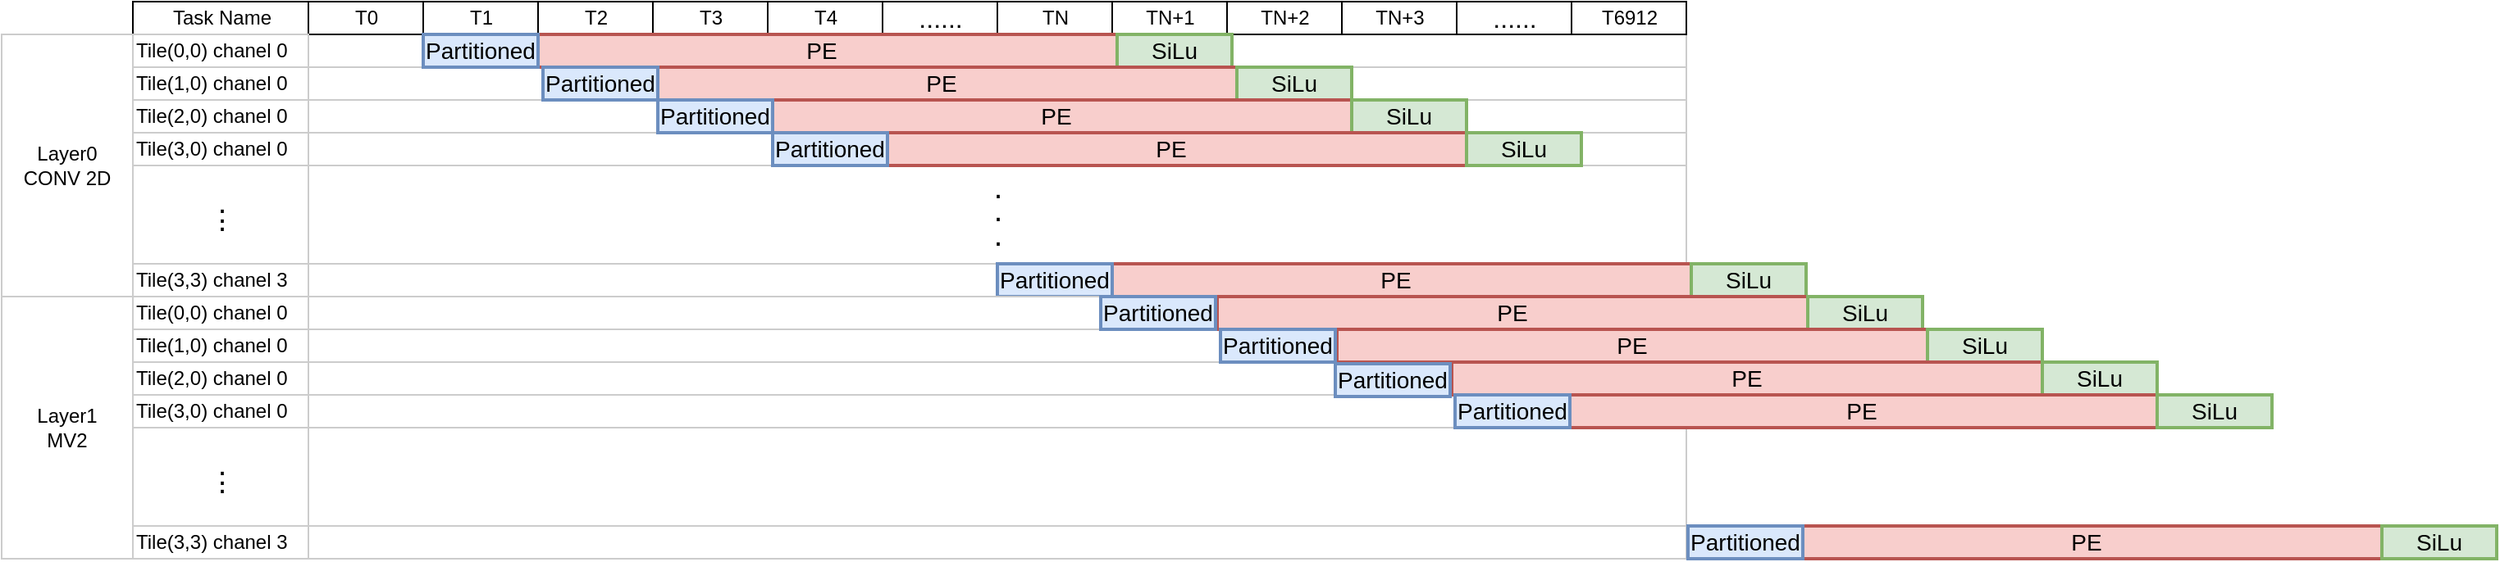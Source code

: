 <mxfile version="28.0.6">
  <diagram name="Page-1" id="fc2ac565-0d4e-3f0d-88b0-a54af1634ed7">
    <mxGraphModel dx="368" dy="1306" grid="1" gridSize="10" guides="1" tooltips="1" connect="0" arrows="1" fold="1" page="1" pageScale="1.5" pageWidth="1169" pageHeight="827" background="none" math="0" shadow="0">
      <root>
        <mxCell id="0" style=";html=1;" />
        <mxCell id="1" style=";html=1;" parent="0" />
        <mxCell id="80" value="Tile(1,0) chanel 0" style="align=left;strokeColor=#CCCCCC;html=1;" parent="1" vertex="1">
          <mxGeometry x="510" y="170" width="107" height="20" as="geometry" />
        </mxCell>
        <mxCell id="2" value="Task Name" style="strokeWidth=1;fontStyle=0;html=1;" parent="1" vertex="1">
          <mxGeometry x="510" y="130" width="107" height="20" as="geometry" />
        </mxCell>
        <mxCell id="67c90442a009f359-291" value="" style="align=left;strokeColor=#CCCCCC;html=1;" parent="1" vertex="1">
          <mxGeometry x="617" y="150" width="840" height="20" as="geometry" />
        </mxCell>
        <mxCell id="4" value="T0" style="strokeWidth=1;fontStyle=0;html=1;" parent="1" vertex="1">
          <mxGeometry x="617" y="130" width="70" height="20" as="geometry" />
        </mxCell>
        <mxCell id="67c90442a009f359-278" value="T1" style="strokeWidth=1;fontStyle=0;html=1;" parent="1" vertex="1">
          <mxGeometry x="687" y="130" width="70" height="20" as="geometry" />
        </mxCell>
        <mxCell id="67c90442a009f359-279" value="T2" style="strokeWidth=1;fontStyle=0;html=1;" parent="1" vertex="1">
          <mxGeometry x="757" y="130" width="70" height="20" as="geometry" />
        </mxCell>
        <mxCell id="67c90442a009f359-280" value="T3" style="strokeWidth=1;fontStyle=0;html=1;" parent="1" vertex="1">
          <mxGeometry x="827" y="130" width="70" height="20" as="geometry" />
        </mxCell>
        <mxCell id="67c90442a009f359-281" value="T4" style="strokeWidth=1;fontStyle=0;html=1;" parent="1" vertex="1">
          <mxGeometry x="897" y="130" width="70" height="20" as="geometry" />
        </mxCell>
        <mxCell id="67c90442a009f359-282" value="&lt;font style=&quot;font-size: 16px;&quot;&gt;......&lt;/font&gt;" style="strokeWidth=1;fontStyle=0;html=1;" parent="1" vertex="1">
          <mxGeometry x="967" y="130" width="70" height="20" as="geometry" />
        </mxCell>
        <mxCell id="67c90442a009f359-283" value="TN" style="strokeWidth=1;fontStyle=0;html=1;" parent="1" vertex="1">
          <mxGeometry x="1037" y="130" width="70" height="20" as="geometry" />
        </mxCell>
        <mxCell id="67c90442a009f359-284" value="TN+1" style="strokeWidth=1;fontStyle=0;html=1;" parent="1" vertex="1">
          <mxGeometry x="1107" y="130" width="70" height="20" as="geometry" />
        </mxCell>
        <mxCell id="67c90442a009f359-285" value="TN+2" style="strokeWidth=1;fontStyle=0;html=1;" parent="1" vertex="1">
          <mxGeometry x="1177" y="130" width="70" height="20" as="geometry" />
        </mxCell>
        <mxCell id="67c90442a009f359-286" value="TN+3" style="strokeWidth=1;fontStyle=0;html=1;" parent="1" vertex="1">
          <mxGeometry x="1247" y="130" width="70" height="20" as="geometry" />
        </mxCell>
        <mxCell id="67c90442a009f359-287" value="&lt;span style=&quot;font-size: 16px;&quot;&gt;......&lt;/span&gt;" style="strokeWidth=1;fontStyle=0;html=1;" parent="1" vertex="1">
          <mxGeometry x="1317" y="130" width="70" height="20" as="geometry" />
        </mxCell>
        <mxCell id="67c90442a009f359-288" value="T6912" style="strokeWidth=1;fontStyle=0;html=1;" parent="1" vertex="1">
          <mxGeometry x="1387" y="130" width="70" height="20" as="geometry" />
        </mxCell>
        <mxCell id="67c90442a009f359-292" value="" style="align=left;strokeColor=#CCCCCC;html=1;" parent="1" vertex="1">
          <mxGeometry x="617" y="170" width="840" height="20" as="geometry" />
        </mxCell>
        <mxCell id="67c90442a009f359-293" value="" style="align=left;strokeColor=#CCCCCC;html=1;" parent="1" vertex="1">
          <mxGeometry x="617" y="190" width="840" height="20" as="geometry" />
        </mxCell>
        <mxCell id="67c90442a009f359-294" value="" style="align=left;strokeColor=#CCCCCC;html=1;" parent="1" vertex="1">
          <mxGeometry x="617" y="210" width="840" height="20" as="geometry" />
        </mxCell>
        <mxCell id="67c90442a009f359-295" value="&lt;font style=&quot;font-size: 19px; line-height: 3.8px;&quot;&gt;.&lt;/font&gt;&lt;div style=&quot;&quot;&gt;&lt;font style=&quot;font-size: 19px; line-height: 3.8px;&quot;&gt;.&lt;/font&gt;&lt;/div&gt;&lt;div style=&quot;&quot;&gt;&lt;font style=&quot;font-size: 19px; line-height: 3.8px;&quot;&gt;.&lt;/font&gt;&lt;/div&gt;" style="align=center;strokeColor=#CCCCCC;html=1;" parent="1" vertex="1">
          <mxGeometry x="617" y="230" width="840" height="60" as="geometry" />
        </mxCell>
        <mxCell id="67c90442a009f359-298" value="" style="align=left;strokeColor=#CCCCCC;html=1;" parent="1" vertex="1">
          <mxGeometry x="617" y="290" width="840" height="20" as="geometry" />
        </mxCell>
        <mxCell id="67c90442a009f359-299" value="PE" style="whiteSpace=wrap;html=1;strokeWidth=2;fillColor=#f8cecc;fontSize=14;align=center;strokeColor=#b85450;" parent="1" vertex="1">
          <mxGeometry x="750" y="150" width="360" height="20" as="geometry" />
        </mxCell>
        <mxCell id="dyx_yrJ9sRXWXp9Ju8vh-100" value="" style="group" vertex="1" connectable="0" parent="1">
          <mxGeometry x="510" y="150" width="107" height="160" as="geometry" />
        </mxCell>
        <mxCell id="75" value="Tile(0,0) chanel 0" style="align=left;strokeColor=#CCCCCC;html=1;" parent="dyx_yrJ9sRXWXp9Ju8vh-100" vertex="1">
          <mxGeometry x="1.33e-13" width="107.0" height="20.0" as="geometry" />
        </mxCell>
        <mxCell id="85" value="Tile(2,0) chanel 0" style="align=left;strokeColor=#CCCCCC;html=1;" parent="dyx_yrJ9sRXWXp9Ju8vh-100" vertex="1">
          <mxGeometry y="40.0" width="107" height="20.0" as="geometry" />
        </mxCell>
        <mxCell id="90" value="Tile(3,0) chanel 0" style="align=left;strokeColor=#CCCCCC;html=1;" parent="dyx_yrJ9sRXWXp9Ju8vh-100" vertex="1">
          <mxGeometry y="60.0" width="107" height="20.0" as="geometry" />
        </mxCell>
        <mxCell id="100" value="&lt;div style=&quot;line-height: 20%;&quot;&gt;&lt;font style=&quot;font-size: 19px; line-height: 20%;&quot;&gt;.&lt;/font&gt;&lt;div&gt;&lt;font style=&quot;font-size: 19px; line-height: 20%;&quot;&gt;.&lt;/font&gt;&lt;/div&gt;&lt;div&gt;&lt;font style=&quot;font-size: 19px; line-height: 20%;&quot;&gt;.&lt;/font&gt;&lt;/div&gt;&lt;/div&gt;" style="align=center;strokeColor=#CCCCCC;html=1;" parent="dyx_yrJ9sRXWXp9Ju8vh-100" vertex="1">
          <mxGeometry y="80" width="107" height="60" as="geometry" />
        </mxCell>
        <mxCell id="67c90442a009f359-290" value="Tile(3,3) chanel 3" style="align=left;strokeColor=#CCCCCC;html=1;" parent="dyx_yrJ9sRXWXp9Ju8vh-100" vertex="1">
          <mxGeometry x="2.471e-13" y="140.0" width="107.0" height="20.0" as="geometry" />
        </mxCell>
        <mxCell id="dyx_yrJ9sRXWXp9Ju8vh-108" value="Partitioned" style="whiteSpace=wrap;html=1;strokeWidth=2;fillColor=#dae8fc;fontSize=14;align=center;strokeColor=#6c8ebf;" vertex="1" parent="1">
          <mxGeometry x="687" y="150" width="70" height="20" as="geometry" />
        </mxCell>
        <mxCell id="dyx_yrJ9sRXWXp9Ju8vh-109" value="SiLu" style="whiteSpace=wrap;html=1;strokeWidth=2;fillColor=#d5e8d4;fontSize=14;align=center;strokeColor=#82b366;" vertex="1" parent="1">
          <mxGeometry x="1110" y="150" width="70" height="20" as="geometry" />
        </mxCell>
        <mxCell id="dyx_yrJ9sRXWXp9Ju8vh-110" value="PE" style="whiteSpace=wrap;html=1;strokeWidth=2;fillColor=#f8cecc;fontSize=14;align=center;strokeColor=#b85450;" vertex="1" parent="1">
          <mxGeometry x="823" y="170" width="360" height="20" as="geometry" />
        </mxCell>
        <mxCell id="dyx_yrJ9sRXWXp9Ju8vh-111" value="Partitioned" style="whiteSpace=wrap;html=1;strokeWidth=2;fillColor=#dae8fc;fontSize=14;align=center;strokeColor=#6c8ebf;" vertex="1" parent="1">
          <mxGeometry x="760" y="170" width="70" height="20" as="geometry" />
        </mxCell>
        <mxCell id="dyx_yrJ9sRXWXp9Ju8vh-112" value="SiLu" style="whiteSpace=wrap;html=1;strokeWidth=2;fillColor=#d5e8d4;fontSize=14;align=center;strokeColor=#82b366;" vertex="1" parent="1">
          <mxGeometry x="1183" y="170" width="70" height="20" as="geometry" />
        </mxCell>
        <mxCell id="dyx_yrJ9sRXWXp9Ju8vh-113" value="PE" style="whiteSpace=wrap;html=1;strokeWidth=2;fillColor=#f8cecc;fontSize=14;align=center;strokeColor=#b85450;" vertex="1" parent="1">
          <mxGeometry x="893" y="190" width="360" height="20" as="geometry" />
        </mxCell>
        <mxCell id="dyx_yrJ9sRXWXp9Ju8vh-114" value="Partitioned" style="whiteSpace=wrap;html=1;strokeWidth=2;fillColor=#dae8fc;fontSize=14;align=center;strokeColor=#6c8ebf;" vertex="1" parent="1">
          <mxGeometry x="830" y="190" width="70" height="20" as="geometry" />
        </mxCell>
        <mxCell id="dyx_yrJ9sRXWXp9Ju8vh-115" value="SiLu" style="whiteSpace=wrap;html=1;strokeWidth=2;fillColor=#d5e8d4;fontSize=14;align=center;strokeColor=#82b366;" vertex="1" parent="1">
          <mxGeometry x="1253" y="190" width="70" height="20" as="geometry" />
        </mxCell>
        <mxCell id="dyx_yrJ9sRXWXp9Ju8vh-116" value="PE" style="whiteSpace=wrap;html=1;strokeWidth=2;fillColor=#f8cecc;fontSize=14;align=center;strokeColor=#b85450;" vertex="1" parent="1">
          <mxGeometry x="963" y="210" width="360" height="20" as="geometry" />
        </mxCell>
        <mxCell id="dyx_yrJ9sRXWXp9Ju8vh-117" value="Partitioned" style="whiteSpace=wrap;html=1;strokeWidth=2;fillColor=#dae8fc;fontSize=14;align=center;strokeColor=#6c8ebf;" vertex="1" parent="1">
          <mxGeometry x="900" y="210" width="70" height="20" as="geometry" />
        </mxCell>
        <mxCell id="dyx_yrJ9sRXWXp9Ju8vh-118" value="SiLu" style="whiteSpace=wrap;html=1;strokeWidth=2;fillColor=#d5e8d4;fontSize=14;align=center;strokeColor=#82b366;" vertex="1" parent="1">
          <mxGeometry x="1323" y="210" width="70" height="20" as="geometry" />
        </mxCell>
        <mxCell id="dyx_yrJ9sRXWXp9Ju8vh-119" value="PE" style="whiteSpace=wrap;html=1;strokeWidth=2;fillColor=#f8cecc;fontSize=14;align=center;strokeColor=#b85450;" vertex="1" parent="1">
          <mxGeometry x="1100" y="290" width="360" height="20" as="geometry" />
        </mxCell>
        <mxCell id="dyx_yrJ9sRXWXp9Ju8vh-120" value="Partitioned" style="whiteSpace=wrap;html=1;strokeWidth=2;fillColor=#dae8fc;fontSize=14;align=center;strokeColor=#6c8ebf;" vertex="1" parent="1">
          <mxGeometry x="1037" y="290" width="70" height="20" as="geometry" />
        </mxCell>
        <mxCell id="dyx_yrJ9sRXWXp9Ju8vh-121" value="SiLu" style="whiteSpace=wrap;html=1;strokeWidth=2;fillColor=#d5e8d4;fontSize=14;align=center;strokeColor=#82b366;" vertex="1" parent="1">
          <mxGeometry x="1460" y="290" width="70" height="20" as="geometry" />
        </mxCell>
        <mxCell id="dyx_yrJ9sRXWXp9Ju8vh-122" value="Layer0&lt;div&gt;CONV 2D&lt;/div&gt;" style="whiteSpace=wrap;html=1;align=center;strokeColor=#CCCCCC;" vertex="1" parent="1">
          <mxGeometry x="430" y="150" width="80" height="160" as="geometry" />
        </mxCell>
        <mxCell id="dyx_yrJ9sRXWXp9Ju8vh-124" value="Layer1&lt;div&gt;MV2&lt;/div&gt;" style="whiteSpace=wrap;html=1;align=center;strokeColor=#CCCCCC;" vertex="1" parent="1">
          <mxGeometry x="430" y="310" width="80" height="160" as="geometry" />
        </mxCell>
        <mxCell id="dyx_yrJ9sRXWXp9Ju8vh-125" value="Tile(1,0) chanel 0" style="align=left;strokeColor=#CCCCCC;html=1;" vertex="1" parent="1">
          <mxGeometry x="510" y="330" width="107" height="20" as="geometry" />
        </mxCell>
        <mxCell id="dyx_yrJ9sRXWXp9Ju8vh-126" value="" style="align=left;strokeColor=#CCCCCC;html=1;" vertex="1" parent="1">
          <mxGeometry x="617" y="310" width="840" height="20" as="geometry" />
        </mxCell>
        <mxCell id="dyx_yrJ9sRXWXp9Ju8vh-127" value="" style="align=left;strokeColor=#CCCCCC;html=1;" vertex="1" parent="1">
          <mxGeometry x="617" y="330" width="840" height="20" as="geometry" />
        </mxCell>
        <mxCell id="dyx_yrJ9sRXWXp9Ju8vh-128" value="" style="align=left;strokeColor=#CCCCCC;html=1;" vertex="1" parent="1">
          <mxGeometry x="617" y="350" width="840" height="20" as="geometry" />
        </mxCell>
        <mxCell id="dyx_yrJ9sRXWXp9Ju8vh-129" value="" style="align=left;strokeColor=#CCCCCC;html=1;" vertex="1" parent="1">
          <mxGeometry x="617" y="370" width="840" height="20" as="geometry" />
        </mxCell>
        <mxCell id="dyx_yrJ9sRXWXp9Ju8vh-130" value="" style="align=left;strokeColor=#CCCCCC;html=1;" vertex="1" parent="1">
          <mxGeometry x="617" y="390" width="840" height="60" as="geometry" />
        </mxCell>
        <mxCell id="dyx_yrJ9sRXWXp9Ju8vh-133" value="" style="align=left;strokeColor=#CCCCCC;html=1;" vertex="1" parent="1">
          <mxGeometry x="617" y="450" width="840" height="20" as="geometry" />
        </mxCell>
        <mxCell id="dyx_yrJ9sRXWXp9Ju8vh-134" value="PE" style="whiteSpace=wrap;html=1;strokeWidth=2;fillColor=#f8cecc;fontSize=14;align=center;strokeColor=#b85450;" vertex="1" parent="1">
          <mxGeometry x="1171" y="310" width="360" height="20" as="geometry" />
        </mxCell>
        <mxCell id="dyx_yrJ9sRXWXp9Ju8vh-135" value="" style="group" vertex="1" connectable="0" parent="1">
          <mxGeometry x="510" y="310" width="107" height="160" as="geometry" />
        </mxCell>
        <mxCell id="dyx_yrJ9sRXWXp9Ju8vh-136" value="Tile(0,0) chanel 0" style="align=left;strokeColor=#CCCCCC;html=1;" vertex="1" parent="dyx_yrJ9sRXWXp9Ju8vh-135">
          <mxGeometry x="1.33e-13" width="107.0" height="20.0" as="geometry" />
        </mxCell>
        <mxCell id="dyx_yrJ9sRXWXp9Ju8vh-137" value="Tile(2,0) chanel 0" style="align=left;strokeColor=#CCCCCC;html=1;" vertex="1" parent="dyx_yrJ9sRXWXp9Ju8vh-135">
          <mxGeometry y="40.0" width="107" height="20.0" as="geometry" />
        </mxCell>
        <mxCell id="dyx_yrJ9sRXWXp9Ju8vh-138" value="Tile(3,0) chanel 0" style="align=left;strokeColor=#CCCCCC;html=1;" vertex="1" parent="dyx_yrJ9sRXWXp9Ju8vh-135">
          <mxGeometry y="60.0" width="107" height="20.0" as="geometry" />
        </mxCell>
        <mxCell id="dyx_yrJ9sRXWXp9Ju8vh-139" value="&lt;div style=&quot;line-height: 20%;&quot;&gt;&lt;font style=&quot;font-size: 19px; line-height: 20%;&quot;&gt;.&lt;/font&gt;&lt;div&gt;&lt;font style=&quot;font-size: 19px; line-height: 20%;&quot;&gt;.&lt;/font&gt;&lt;/div&gt;&lt;div&gt;&lt;font style=&quot;font-size: 19px; line-height: 20%;&quot;&gt;.&lt;/font&gt;&lt;/div&gt;&lt;/div&gt;" style="align=center;strokeColor=#CCCCCC;html=1;" vertex="1" parent="dyx_yrJ9sRXWXp9Ju8vh-135">
          <mxGeometry y="80" width="107" height="60" as="geometry" />
        </mxCell>
        <mxCell id="dyx_yrJ9sRXWXp9Ju8vh-140" value="Tile(3,3) chanel 3" style="align=left;strokeColor=#CCCCCC;html=1;" vertex="1" parent="dyx_yrJ9sRXWXp9Ju8vh-135">
          <mxGeometry x="2.471e-13" y="140.0" width="107.0" height="20.0" as="geometry" />
        </mxCell>
        <mxCell id="dyx_yrJ9sRXWXp9Ju8vh-142" value="SiLu" style="whiteSpace=wrap;html=1;strokeWidth=2;fillColor=#d5e8d4;fontSize=14;align=center;strokeColor=#82b366;" vertex="1" parent="1">
          <mxGeometry x="1531" y="310" width="70" height="20" as="geometry" />
        </mxCell>
        <mxCell id="dyx_yrJ9sRXWXp9Ju8vh-143" value="PE" style="whiteSpace=wrap;html=1;strokeWidth=2;fillColor=#f8cecc;fontSize=14;align=center;strokeColor=#b85450;" vertex="1" parent="1">
          <mxGeometry x="1244" y="330" width="360" height="20" as="geometry" />
        </mxCell>
        <mxCell id="dyx_yrJ9sRXWXp9Ju8vh-144" value="Partitioned" style="whiteSpace=wrap;html=1;strokeWidth=2;fillColor=#dae8fc;fontSize=14;align=center;strokeColor=#6c8ebf;" vertex="1" parent="1">
          <mxGeometry x="1100" y="310" width="70" height="20" as="geometry" />
        </mxCell>
        <mxCell id="dyx_yrJ9sRXWXp9Ju8vh-145" value="SiLu" style="whiteSpace=wrap;html=1;strokeWidth=2;fillColor=#d5e8d4;fontSize=14;align=center;strokeColor=#82b366;" vertex="1" parent="1">
          <mxGeometry x="1604" y="330" width="70" height="20" as="geometry" />
        </mxCell>
        <mxCell id="dyx_yrJ9sRXWXp9Ju8vh-146" value="PE" style="whiteSpace=wrap;html=1;strokeWidth=2;fillColor=#f8cecc;fontSize=14;align=center;strokeColor=#b85450;" vertex="1" parent="1">
          <mxGeometry x="1314" y="350" width="360" height="20" as="geometry" />
        </mxCell>
        <mxCell id="dyx_yrJ9sRXWXp9Ju8vh-147" value="Partitioned" style="whiteSpace=wrap;html=1;strokeWidth=2;fillColor=#dae8fc;fontSize=14;align=center;strokeColor=#6c8ebf;" vertex="1" parent="1">
          <mxGeometry x="1173" y="330" width="70" height="20" as="geometry" />
        </mxCell>
        <mxCell id="dyx_yrJ9sRXWXp9Ju8vh-148" value="SiLu" style="whiteSpace=wrap;html=1;strokeWidth=2;fillColor=#d5e8d4;fontSize=14;align=center;strokeColor=#82b366;" vertex="1" parent="1">
          <mxGeometry x="1674" y="350" width="70" height="20" as="geometry" />
        </mxCell>
        <mxCell id="dyx_yrJ9sRXWXp9Ju8vh-149" value="PE" style="whiteSpace=wrap;html=1;strokeWidth=2;fillColor=#f8cecc;fontSize=14;align=center;strokeColor=#b85450;" vertex="1" parent="1">
          <mxGeometry x="1384" y="370" width="360" height="20" as="geometry" />
        </mxCell>
        <mxCell id="dyx_yrJ9sRXWXp9Ju8vh-150" value="Partitioned" style="whiteSpace=wrap;html=1;strokeWidth=2;fillColor=#dae8fc;fontSize=14;align=center;strokeColor=#6c8ebf;" vertex="1" parent="1">
          <mxGeometry x="1243" y="351" width="70" height="20" as="geometry" />
        </mxCell>
        <mxCell id="dyx_yrJ9sRXWXp9Ju8vh-151" value="SiLu" style="whiteSpace=wrap;html=1;strokeWidth=2;fillColor=#d5e8d4;fontSize=14;align=center;strokeColor=#82b366;" vertex="1" parent="1">
          <mxGeometry x="1744" y="370" width="70" height="20" as="geometry" />
        </mxCell>
        <mxCell id="dyx_yrJ9sRXWXp9Ju8vh-152" value="PE" style="whiteSpace=wrap;html=1;strokeWidth=2;fillColor=#f8cecc;fontSize=14;align=center;strokeColor=#b85450;" vertex="1" parent="1">
          <mxGeometry x="1521" y="450" width="360" height="20" as="geometry" />
        </mxCell>
        <mxCell id="dyx_yrJ9sRXWXp9Ju8vh-153" value="Partitioned" style="whiteSpace=wrap;html=1;strokeWidth=2;fillColor=#dae8fc;fontSize=14;align=center;strokeColor=#6c8ebf;" vertex="1" parent="1">
          <mxGeometry x="1458" y="450" width="70" height="20" as="geometry" />
        </mxCell>
        <mxCell id="dyx_yrJ9sRXWXp9Ju8vh-154" value="SiLu" style="whiteSpace=wrap;html=1;strokeWidth=2;fillColor=#d5e8d4;fontSize=14;align=center;strokeColor=#82b366;" vertex="1" parent="1">
          <mxGeometry x="1881" y="450" width="70" height="20" as="geometry" />
        </mxCell>
        <mxCell id="dyx_yrJ9sRXWXp9Ju8vh-155" value="Partitioned" style="whiteSpace=wrap;html=1;strokeWidth=2;fillColor=#dae8fc;fontSize=14;align=center;strokeColor=#6c8ebf;" vertex="1" parent="1">
          <mxGeometry x="1316" y="370" width="70" height="20" as="geometry" />
        </mxCell>
      </root>
    </mxGraphModel>
  </diagram>
</mxfile>
